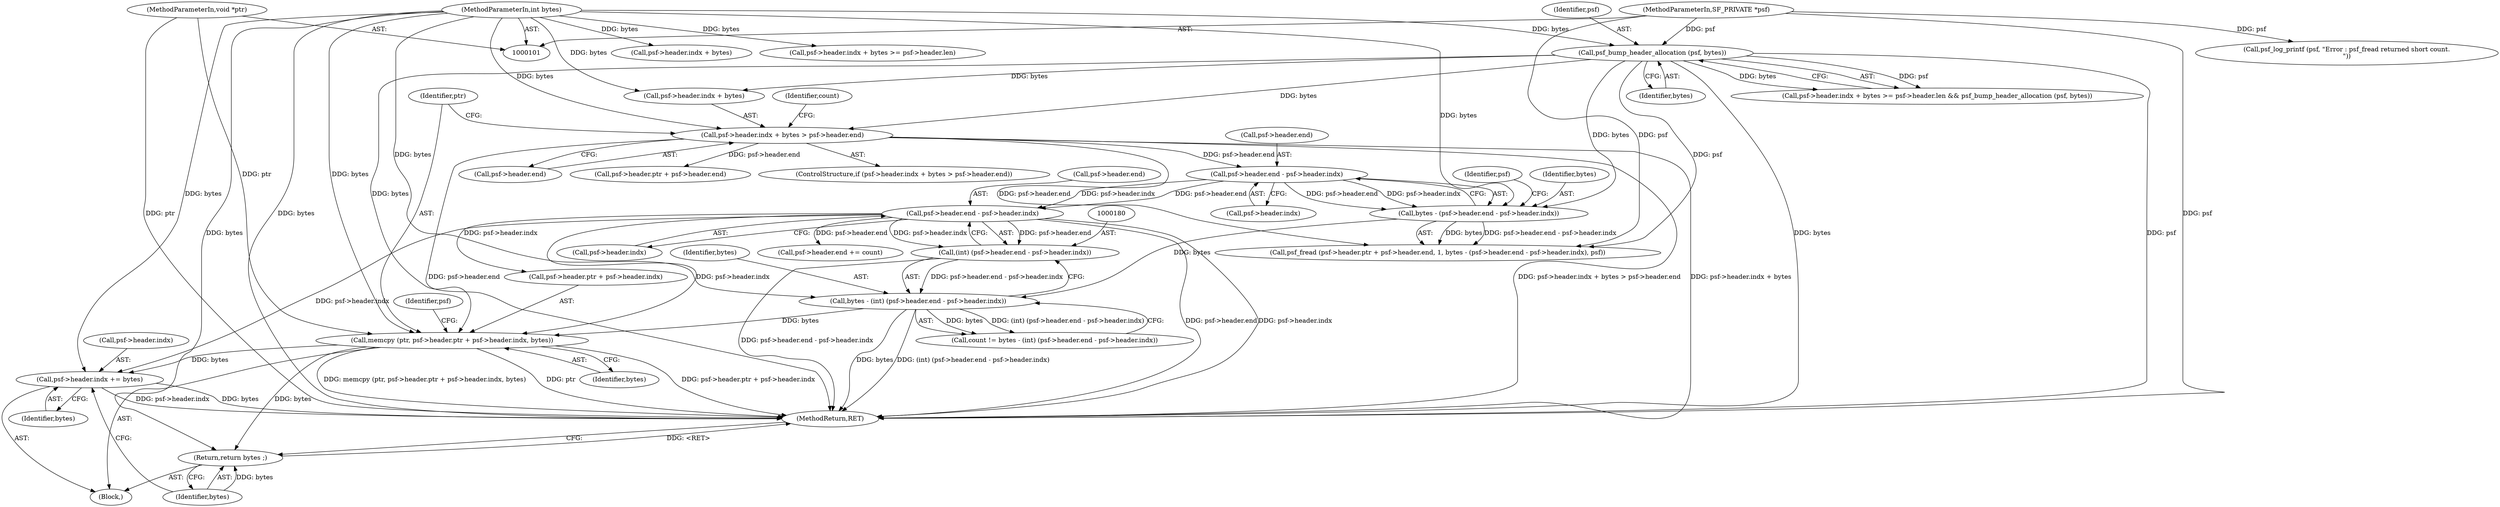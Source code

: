 digraph "0_libsndfile_708e996c87c5fae77b104ccfeb8f6db784c32074_13@API" {
"1000205" [label="(Call,memcpy (ptr, psf->header.ptr + psf->header.indx, bytes))"];
"1000103" [label="(MethodParameterIn,void *ptr)"];
"1000181" [label="(Call,psf->header.end - psf->header.indx)"];
"1000162" [label="(Call,psf->header.end - psf->header.indx)"];
"1000131" [label="(Call,psf->header.indx + bytes > psf->header.end)"];
"1000125" [label="(Call,psf_bump_header_allocation (psf, bytes))"];
"1000102" [label="(MethodParameterIn,SF_PRIVATE *psf)"];
"1000104" [label="(MethodParameterIn,int bytes)"];
"1000177" [label="(Call,bytes - (int) (psf->header.end - psf->header.indx))"];
"1000160" [label="(Call,bytes - (psf->header.end - psf->header.indx))"];
"1000179" [label="(Call,(int) (psf->header.end - psf->header.indx))"];
"1000219" [label="(Call,psf->header.indx += bytes)"];
"1000226" [label="(Return,return bytes ;)"];
"1000175" [label="(Call,count != bytes - (int) (psf->header.end - psf->header.indx))"];
"1000226" [label="(Return,return bytes ;)"];
"1000228" [label="(MethodReturn,RET)"];
"1000162" [label="(Call,psf->header.end - psf->header.indx)"];
"1000105" [label="(Block,)"];
"1000103" [label="(MethodParameterIn,void *ptr)"];
"1000168" [label="(Call,psf->header.indx)"];
"1000163" [label="(Call,psf->header.end)"];
"1000227" [label="(Identifier,bytes)"];
"1000173" [label="(Identifier,psf)"];
"1000161" [label="(Identifier,bytes)"];
"1000177" [label="(Call,bytes - (int) (psf->header.end - psf->header.indx))"];
"1000113" [label="(Call,psf->header.indx + bytes)"];
"1000206" [label="(Identifier,ptr)"];
"1000219" [label="(Call,psf->header.indx += bytes)"];
"1000147" [label="(Call,psf_fread (psf->header.ptr + psf->header.end, 1, bytes - (psf->header.end - psf->header.indx), psf))"];
"1000160" [label="(Call,bytes - (psf->header.end - psf->header.indx))"];
"1000111" [label="(Call,psf->header.indx + bytes >= psf->header.len && psf_bump_header_allocation (psf, bytes))"];
"1000112" [label="(Call,psf->header.indx + bytes >= psf->header.len)"];
"1000222" [label="(Identifier,psf)"];
"1000131" [label="(Call,psf->header.indx + bytes > psf->header.end)"];
"1000198" [label="(Call,psf->header.end += count)"];
"1000220" [label="(Call,psf->header.indx)"];
"1000104" [label="(MethodParameterIn,int bytes)"];
"1000193" [label="(Call,psf_log_printf (psf, \"Error : psf_fread returned short count.\n\"))"];
"1000187" [label="(Call,psf->header.indx)"];
"1000207" [label="(Call,psf->header.ptr + psf->header.indx)"];
"1000126" [label="(Identifier,psf)"];
"1000102" [label="(MethodParameterIn,SF_PRIVATE *psf)"];
"1000178" [label="(Identifier,bytes)"];
"1000125" [label="(Call,psf_bump_header_allocation (psf, bytes))"];
"1000132" [label="(Call,psf->header.indx + bytes)"];
"1000225" [label="(Identifier,bytes)"];
"1000139" [label="(Call,psf->header.end)"];
"1000127" [label="(Identifier,bytes)"];
"1000148" [label="(Call,psf->header.ptr + psf->header.end)"];
"1000146" [label="(Identifier,count)"];
"1000130" [label="(ControlStructure,if (psf->header.indx + bytes > psf->header.end))"];
"1000181" [label="(Call,psf->header.end - psf->header.indx)"];
"1000218" [label="(Identifier,bytes)"];
"1000182" [label="(Call,psf->header.end)"];
"1000179" [label="(Call,(int) (psf->header.end - psf->header.indx))"];
"1000205" [label="(Call,memcpy (ptr, psf->header.ptr + psf->header.indx, bytes))"];
"1000205" -> "1000105"  [label="AST: "];
"1000205" -> "1000218"  [label="CFG: "];
"1000206" -> "1000205"  [label="AST: "];
"1000207" -> "1000205"  [label="AST: "];
"1000218" -> "1000205"  [label="AST: "];
"1000222" -> "1000205"  [label="CFG: "];
"1000205" -> "1000228"  [label="DDG: ptr"];
"1000205" -> "1000228"  [label="DDG: psf->header.ptr + psf->header.indx"];
"1000205" -> "1000228"  [label="DDG: memcpy (ptr, psf->header.ptr + psf->header.indx, bytes)"];
"1000103" -> "1000205"  [label="DDG: ptr"];
"1000181" -> "1000205"  [label="DDG: psf->header.indx"];
"1000177" -> "1000205"  [label="DDG: bytes"];
"1000104" -> "1000205"  [label="DDG: bytes"];
"1000125" -> "1000205"  [label="DDG: bytes"];
"1000205" -> "1000219"  [label="DDG: bytes"];
"1000205" -> "1000226"  [label="DDG: bytes"];
"1000103" -> "1000101"  [label="AST: "];
"1000103" -> "1000228"  [label="DDG: ptr"];
"1000181" -> "1000179"  [label="AST: "];
"1000181" -> "1000187"  [label="CFG: "];
"1000182" -> "1000181"  [label="AST: "];
"1000187" -> "1000181"  [label="AST: "];
"1000179" -> "1000181"  [label="CFG: "];
"1000181" -> "1000228"  [label="DDG: psf->header.end"];
"1000181" -> "1000228"  [label="DDG: psf->header.indx"];
"1000181" -> "1000179"  [label="DDG: psf->header.end"];
"1000181" -> "1000179"  [label="DDG: psf->header.indx"];
"1000162" -> "1000181"  [label="DDG: psf->header.end"];
"1000162" -> "1000181"  [label="DDG: psf->header.indx"];
"1000181" -> "1000198"  [label="DDG: psf->header.end"];
"1000181" -> "1000207"  [label="DDG: psf->header.indx"];
"1000181" -> "1000219"  [label="DDG: psf->header.indx"];
"1000162" -> "1000160"  [label="AST: "];
"1000162" -> "1000168"  [label="CFG: "];
"1000163" -> "1000162"  [label="AST: "];
"1000168" -> "1000162"  [label="AST: "];
"1000160" -> "1000162"  [label="CFG: "];
"1000162" -> "1000160"  [label="DDG: psf->header.end"];
"1000162" -> "1000160"  [label="DDG: psf->header.indx"];
"1000131" -> "1000162"  [label="DDG: psf->header.end"];
"1000131" -> "1000130"  [label="AST: "];
"1000131" -> "1000139"  [label="CFG: "];
"1000132" -> "1000131"  [label="AST: "];
"1000139" -> "1000131"  [label="AST: "];
"1000146" -> "1000131"  [label="CFG: "];
"1000206" -> "1000131"  [label="CFG: "];
"1000131" -> "1000228"  [label="DDG: psf->header.indx + bytes"];
"1000131" -> "1000228"  [label="DDG: psf->header.end"];
"1000131" -> "1000228"  [label="DDG: psf->header.indx + bytes > psf->header.end"];
"1000125" -> "1000131"  [label="DDG: bytes"];
"1000104" -> "1000131"  [label="DDG: bytes"];
"1000131" -> "1000147"  [label="DDG: psf->header.end"];
"1000131" -> "1000148"  [label="DDG: psf->header.end"];
"1000125" -> "1000111"  [label="AST: "];
"1000125" -> "1000127"  [label="CFG: "];
"1000126" -> "1000125"  [label="AST: "];
"1000127" -> "1000125"  [label="AST: "];
"1000111" -> "1000125"  [label="CFG: "];
"1000125" -> "1000228"  [label="DDG: psf"];
"1000125" -> "1000228"  [label="DDG: bytes"];
"1000125" -> "1000111"  [label="DDG: psf"];
"1000125" -> "1000111"  [label="DDG: bytes"];
"1000102" -> "1000125"  [label="DDG: psf"];
"1000104" -> "1000125"  [label="DDG: bytes"];
"1000125" -> "1000132"  [label="DDG: bytes"];
"1000125" -> "1000160"  [label="DDG: bytes"];
"1000125" -> "1000147"  [label="DDG: psf"];
"1000102" -> "1000101"  [label="AST: "];
"1000102" -> "1000228"  [label="DDG: psf"];
"1000102" -> "1000147"  [label="DDG: psf"];
"1000102" -> "1000193"  [label="DDG: psf"];
"1000104" -> "1000101"  [label="AST: "];
"1000104" -> "1000228"  [label="DDG: bytes"];
"1000104" -> "1000112"  [label="DDG: bytes"];
"1000104" -> "1000113"  [label="DDG: bytes"];
"1000104" -> "1000132"  [label="DDG: bytes"];
"1000104" -> "1000160"  [label="DDG: bytes"];
"1000104" -> "1000177"  [label="DDG: bytes"];
"1000104" -> "1000219"  [label="DDG: bytes"];
"1000104" -> "1000226"  [label="DDG: bytes"];
"1000177" -> "1000175"  [label="AST: "];
"1000177" -> "1000179"  [label="CFG: "];
"1000178" -> "1000177"  [label="AST: "];
"1000179" -> "1000177"  [label="AST: "];
"1000175" -> "1000177"  [label="CFG: "];
"1000177" -> "1000228"  [label="DDG: bytes"];
"1000177" -> "1000228"  [label="DDG: (int) (psf->header.end - psf->header.indx)"];
"1000177" -> "1000175"  [label="DDG: bytes"];
"1000177" -> "1000175"  [label="DDG: (int) (psf->header.end - psf->header.indx)"];
"1000160" -> "1000177"  [label="DDG: bytes"];
"1000179" -> "1000177"  [label="DDG: psf->header.end - psf->header.indx"];
"1000160" -> "1000147"  [label="AST: "];
"1000161" -> "1000160"  [label="AST: "];
"1000173" -> "1000160"  [label="CFG: "];
"1000160" -> "1000147"  [label="DDG: bytes"];
"1000160" -> "1000147"  [label="DDG: psf->header.end - psf->header.indx"];
"1000180" -> "1000179"  [label="AST: "];
"1000179" -> "1000228"  [label="DDG: psf->header.end - psf->header.indx"];
"1000219" -> "1000105"  [label="AST: "];
"1000219" -> "1000225"  [label="CFG: "];
"1000220" -> "1000219"  [label="AST: "];
"1000225" -> "1000219"  [label="AST: "];
"1000227" -> "1000219"  [label="CFG: "];
"1000219" -> "1000228"  [label="DDG: bytes"];
"1000219" -> "1000228"  [label="DDG: psf->header.indx"];
"1000226" -> "1000105"  [label="AST: "];
"1000226" -> "1000227"  [label="CFG: "];
"1000227" -> "1000226"  [label="AST: "];
"1000228" -> "1000226"  [label="CFG: "];
"1000226" -> "1000228"  [label="DDG: <RET>"];
"1000227" -> "1000226"  [label="DDG: bytes"];
}
